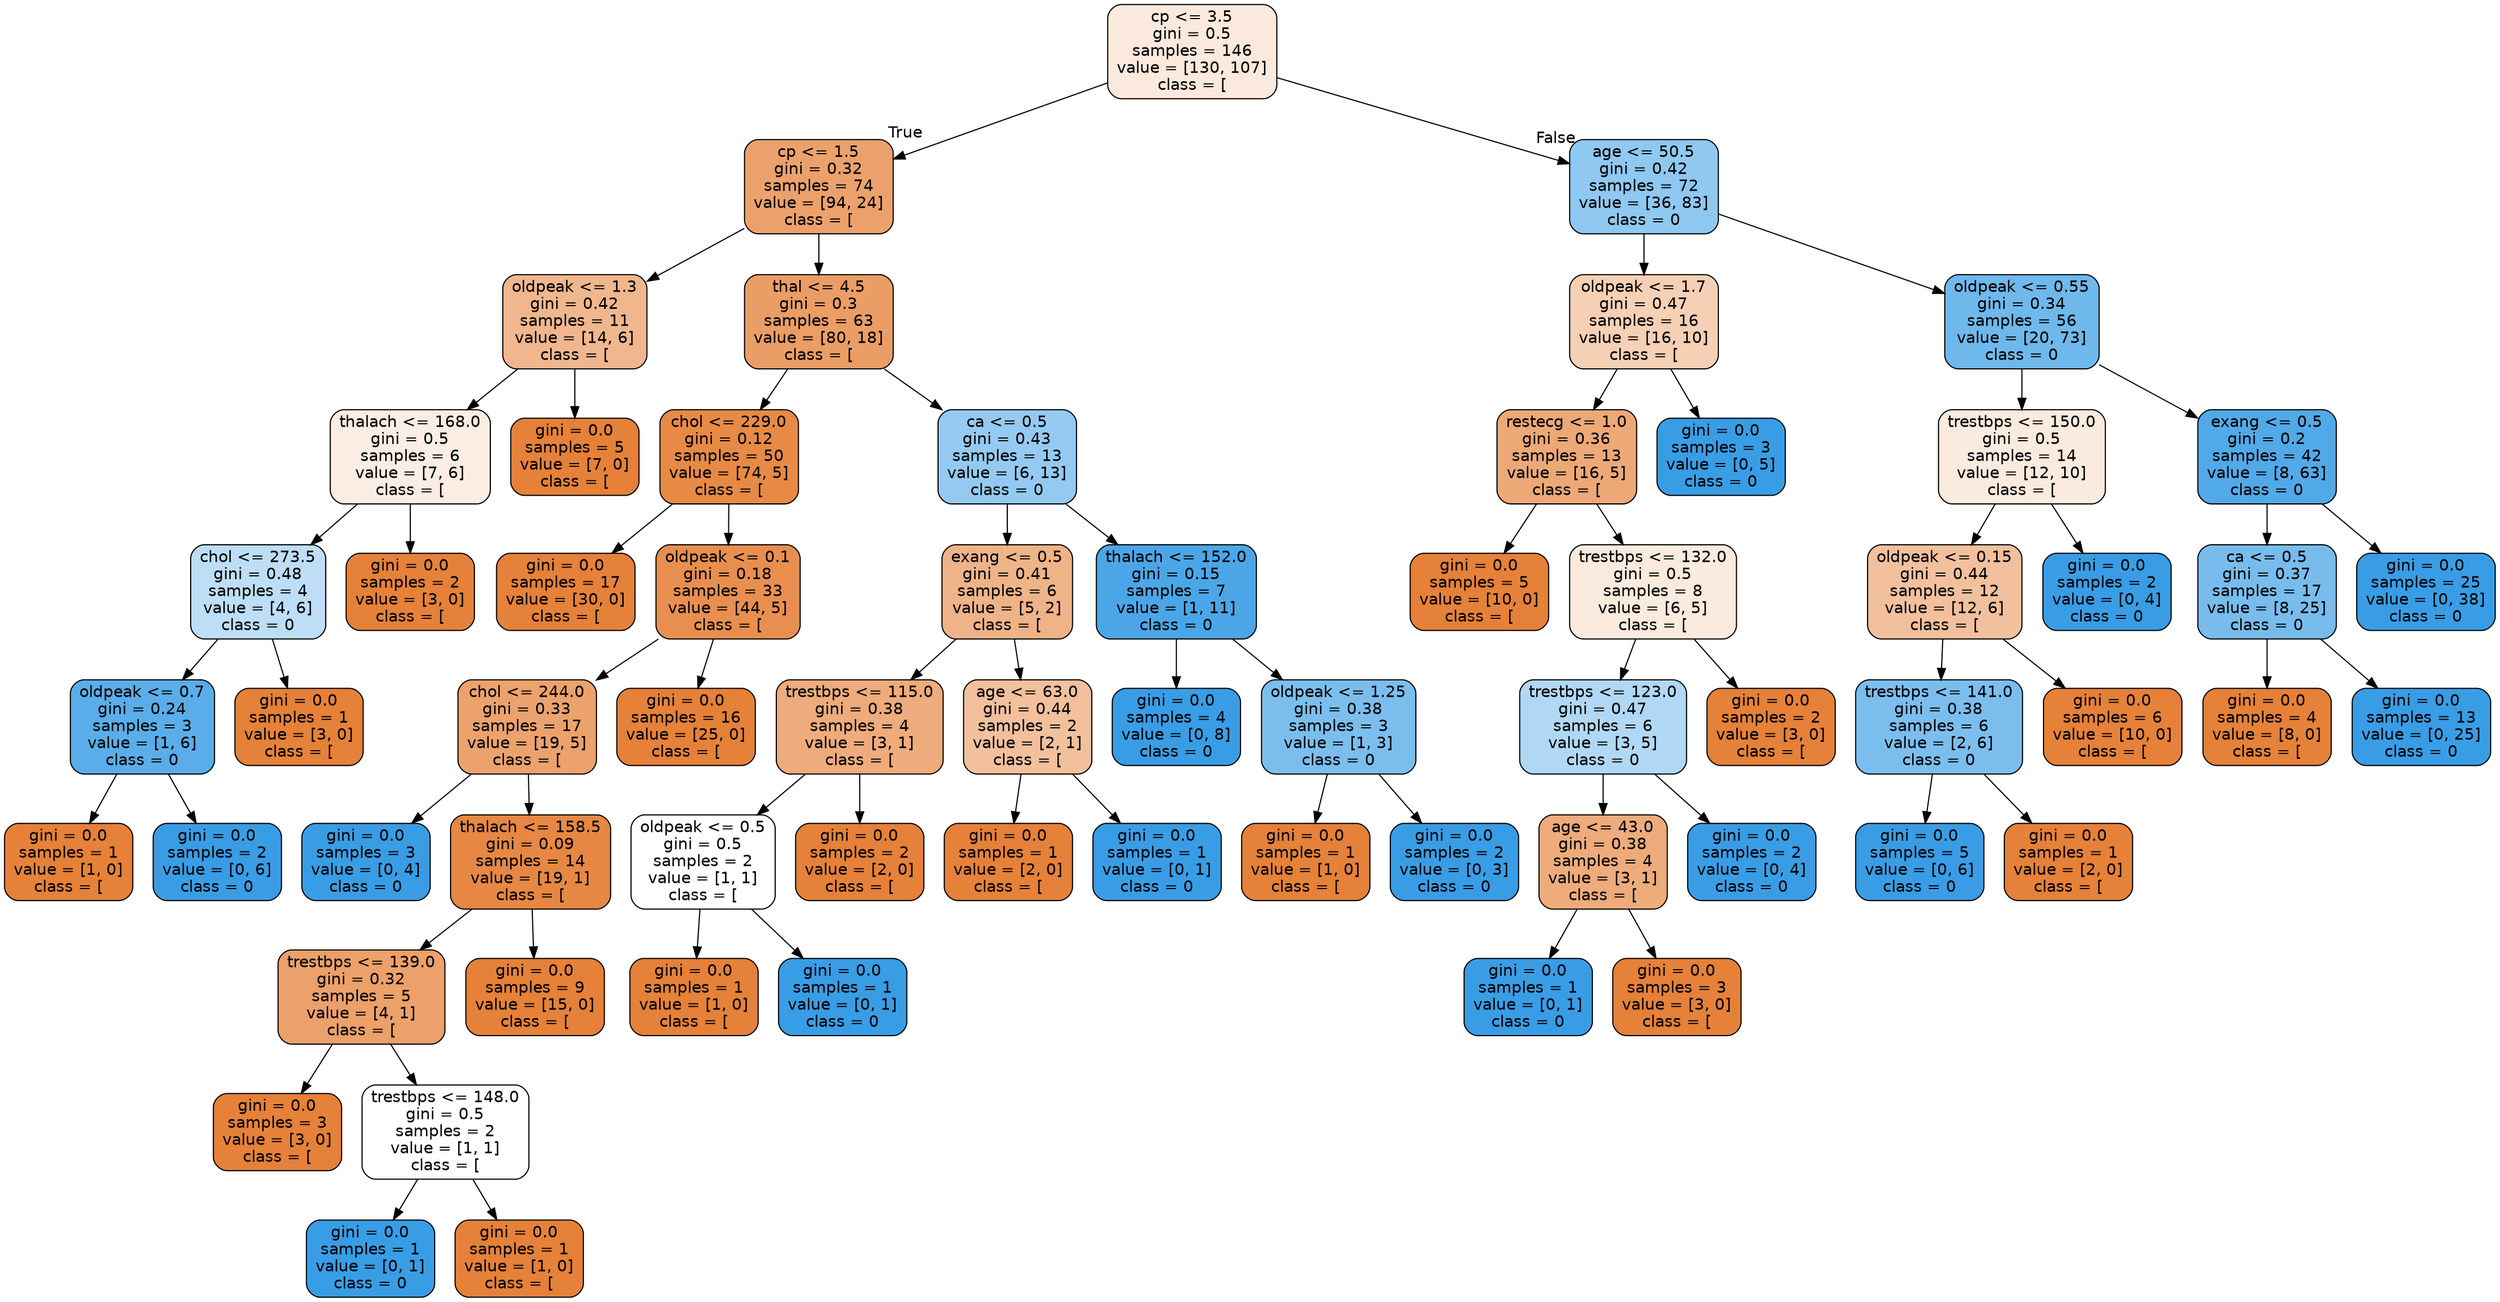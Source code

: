 digraph Tree {
node [shape=box, style="filled, rounded", color="black", fontname=helvetica] ;
edge [fontname=helvetica] ;
0 [label="cp <= 3.5\ngini = 0.5\nsamples = 146\nvalue = [130, 107]\nclass = [", fillcolor="#fae9dc"] ;
1 [label="cp <= 1.5\ngini = 0.32\nsamples = 74\nvalue = [94, 24]\nclass = [", fillcolor="#eca16c"] ;
0 -> 1 [labeldistance=2.5, labelangle=45, headlabel="True"] ;
2 [label="oldpeak <= 1.3\ngini = 0.42\nsamples = 11\nvalue = [14, 6]\nclass = [", fillcolor="#f0b78e"] ;
1 -> 2 ;
3 [label="thalach <= 168.0\ngini = 0.5\nsamples = 6\nvalue = [7, 6]\nclass = [", fillcolor="#fbede3"] ;
2 -> 3 ;
4 [label="chol <= 273.5\ngini = 0.48\nsamples = 4\nvalue = [4, 6]\nclass = 0", fillcolor="#bddef6"] ;
3 -> 4 ;
5 [label="oldpeak <= 0.7\ngini = 0.24\nsamples = 3\nvalue = [1, 6]\nclass = 0", fillcolor="#5aade9"] ;
4 -> 5 ;
6 [label="gini = 0.0\nsamples = 1\nvalue = [1, 0]\nclass = [", fillcolor="#e58139"] ;
5 -> 6 ;
7 [label="gini = 0.0\nsamples = 2\nvalue = [0, 6]\nclass = 0", fillcolor="#399de5"] ;
5 -> 7 ;
8 [label="gini = 0.0\nsamples = 1\nvalue = [3, 0]\nclass = [", fillcolor="#e58139"] ;
4 -> 8 ;
9 [label="gini = 0.0\nsamples = 2\nvalue = [3, 0]\nclass = [", fillcolor="#e58139"] ;
3 -> 9 ;
10 [label="gini = 0.0\nsamples = 5\nvalue = [7, 0]\nclass = [", fillcolor="#e58139"] ;
2 -> 10 ;
11 [label="thal <= 4.5\ngini = 0.3\nsamples = 63\nvalue = [80, 18]\nclass = [", fillcolor="#eb9d66"] ;
1 -> 11 ;
12 [label="chol <= 229.0\ngini = 0.12\nsamples = 50\nvalue = [74, 5]\nclass = [", fillcolor="#e78a46"] ;
11 -> 12 ;
13 [label="gini = 0.0\nsamples = 17\nvalue = [30, 0]\nclass = [", fillcolor="#e58139"] ;
12 -> 13 ;
14 [label="oldpeak <= 0.1\ngini = 0.18\nsamples = 33\nvalue = [44, 5]\nclass = [", fillcolor="#e88f50"] ;
12 -> 14 ;
15 [label="chol <= 244.0\ngini = 0.33\nsamples = 17\nvalue = [19, 5]\nclass = [", fillcolor="#eca26d"] ;
14 -> 15 ;
16 [label="gini = 0.0\nsamples = 3\nvalue = [0, 4]\nclass = 0", fillcolor="#399de5"] ;
15 -> 16 ;
17 [label="thalach <= 158.5\ngini = 0.09\nsamples = 14\nvalue = [19, 1]\nclass = [", fillcolor="#e68843"] ;
15 -> 17 ;
18 [label="trestbps <= 139.0\ngini = 0.32\nsamples = 5\nvalue = [4, 1]\nclass = [", fillcolor="#eca06a"] ;
17 -> 18 ;
19 [label="gini = 0.0\nsamples = 3\nvalue = [3, 0]\nclass = [", fillcolor="#e58139"] ;
18 -> 19 ;
20 [label="trestbps <= 148.0\ngini = 0.5\nsamples = 2\nvalue = [1, 1]\nclass = [", fillcolor="#ffffff"] ;
18 -> 20 ;
21 [label="gini = 0.0\nsamples = 1\nvalue = [0, 1]\nclass = 0", fillcolor="#399de5"] ;
20 -> 21 ;
22 [label="gini = 0.0\nsamples = 1\nvalue = [1, 0]\nclass = [", fillcolor="#e58139"] ;
20 -> 22 ;
23 [label="gini = 0.0\nsamples = 9\nvalue = [15, 0]\nclass = [", fillcolor="#e58139"] ;
17 -> 23 ;
24 [label="gini = 0.0\nsamples = 16\nvalue = [25, 0]\nclass = [", fillcolor="#e58139"] ;
14 -> 24 ;
25 [label="ca <= 0.5\ngini = 0.43\nsamples = 13\nvalue = [6, 13]\nclass = 0", fillcolor="#94caf1"] ;
11 -> 25 ;
26 [label="exang <= 0.5\ngini = 0.41\nsamples = 6\nvalue = [5, 2]\nclass = [", fillcolor="#efb388"] ;
25 -> 26 ;
27 [label="trestbps <= 115.0\ngini = 0.38\nsamples = 4\nvalue = [3, 1]\nclass = [", fillcolor="#eeab7b"] ;
26 -> 27 ;
28 [label="oldpeak <= 0.5\ngini = 0.5\nsamples = 2\nvalue = [1, 1]\nclass = [", fillcolor="#ffffff"] ;
27 -> 28 ;
29 [label="gini = 0.0\nsamples = 1\nvalue = [1, 0]\nclass = [", fillcolor="#e58139"] ;
28 -> 29 ;
30 [label="gini = 0.0\nsamples = 1\nvalue = [0, 1]\nclass = 0", fillcolor="#399de5"] ;
28 -> 30 ;
31 [label="gini = 0.0\nsamples = 2\nvalue = [2, 0]\nclass = [", fillcolor="#e58139"] ;
27 -> 31 ;
32 [label="age <= 63.0\ngini = 0.44\nsamples = 2\nvalue = [2, 1]\nclass = [", fillcolor="#f2c09c"] ;
26 -> 32 ;
33 [label="gini = 0.0\nsamples = 1\nvalue = [2, 0]\nclass = [", fillcolor="#e58139"] ;
32 -> 33 ;
34 [label="gini = 0.0\nsamples = 1\nvalue = [0, 1]\nclass = 0", fillcolor="#399de5"] ;
32 -> 34 ;
35 [label="thalach <= 152.0\ngini = 0.15\nsamples = 7\nvalue = [1, 11]\nclass = 0", fillcolor="#4ba6e7"] ;
25 -> 35 ;
36 [label="gini = 0.0\nsamples = 4\nvalue = [0, 8]\nclass = 0", fillcolor="#399de5"] ;
35 -> 36 ;
37 [label="oldpeak <= 1.25\ngini = 0.38\nsamples = 3\nvalue = [1, 3]\nclass = 0", fillcolor="#7bbeee"] ;
35 -> 37 ;
38 [label="gini = 0.0\nsamples = 1\nvalue = [1, 0]\nclass = [", fillcolor="#e58139"] ;
37 -> 38 ;
39 [label="gini = 0.0\nsamples = 2\nvalue = [0, 3]\nclass = 0", fillcolor="#399de5"] ;
37 -> 39 ;
40 [label="age <= 50.5\ngini = 0.42\nsamples = 72\nvalue = [36, 83]\nclass = 0", fillcolor="#8fc8f0"] ;
0 -> 40 [labeldistance=2.5, labelangle=-45, headlabel="False"] ;
41 [label="oldpeak <= 1.7\ngini = 0.47\nsamples = 16\nvalue = [16, 10]\nclass = [", fillcolor="#f5d0b5"] ;
40 -> 41 ;
42 [label="restecg <= 1.0\ngini = 0.36\nsamples = 13\nvalue = [16, 5]\nclass = [", fillcolor="#eda877"] ;
41 -> 42 ;
43 [label="gini = 0.0\nsamples = 5\nvalue = [10, 0]\nclass = [", fillcolor="#e58139"] ;
42 -> 43 ;
44 [label="trestbps <= 132.0\ngini = 0.5\nsamples = 8\nvalue = [6, 5]\nclass = [", fillcolor="#fbeade"] ;
42 -> 44 ;
45 [label="trestbps <= 123.0\ngini = 0.47\nsamples = 6\nvalue = [3, 5]\nclass = 0", fillcolor="#b0d8f5"] ;
44 -> 45 ;
46 [label="age <= 43.0\ngini = 0.38\nsamples = 4\nvalue = [3, 1]\nclass = [", fillcolor="#eeab7b"] ;
45 -> 46 ;
47 [label="gini = 0.0\nsamples = 1\nvalue = [0, 1]\nclass = 0", fillcolor="#399de5"] ;
46 -> 47 ;
48 [label="gini = 0.0\nsamples = 3\nvalue = [3, 0]\nclass = [", fillcolor="#e58139"] ;
46 -> 48 ;
49 [label="gini = 0.0\nsamples = 2\nvalue = [0, 4]\nclass = 0", fillcolor="#399de5"] ;
45 -> 49 ;
50 [label="gini = 0.0\nsamples = 2\nvalue = [3, 0]\nclass = [", fillcolor="#e58139"] ;
44 -> 50 ;
51 [label="gini = 0.0\nsamples = 3\nvalue = [0, 5]\nclass = 0", fillcolor="#399de5"] ;
41 -> 51 ;
52 [label="oldpeak <= 0.55\ngini = 0.34\nsamples = 56\nvalue = [20, 73]\nclass = 0", fillcolor="#6fb8ec"] ;
40 -> 52 ;
53 [label="trestbps <= 150.0\ngini = 0.5\nsamples = 14\nvalue = [12, 10]\nclass = [", fillcolor="#fbeade"] ;
52 -> 53 ;
54 [label="oldpeak <= 0.15\ngini = 0.44\nsamples = 12\nvalue = [12, 6]\nclass = [", fillcolor="#f2c09c"] ;
53 -> 54 ;
55 [label="trestbps <= 141.0\ngini = 0.38\nsamples = 6\nvalue = [2, 6]\nclass = 0", fillcolor="#7bbeee"] ;
54 -> 55 ;
56 [label="gini = 0.0\nsamples = 5\nvalue = [0, 6]\nclass = 0", fillcolor="#399de5"] ;
55 -> 56 ;
57 [label="gini = 0.0\nsamples = 1\nvalue = [2, 0]\nclass = [", fillcolor="#e58139"] ;
55 -> 57 ;
58 [label="gini = 0.0\nsamples = 6\nvalue = [10, 0]\nclass = [", fillcolor="#e58139"] ;
54 -> 58 ;
59 [label="gini = 0.0\nsamples = 2\nvalue = [0, 4]\nclass = 0", fillcolor="#399de5"] ;
53 -> 59 ;
60 [label="exang <= 0.5\ngini = 0.2\nsamples = 42\nvalue = [8, 63]\nclass = 0", fillcolor="#52a9e8"] ;
52 -> 60 ;
61 [label="ca <= 0.5\ngini = 0.37\nsamples = 17\nvalue = [8, 25]\nclass = 0", fillcolor="#78bced"] ;
60 -> 61 ;
62 [label="gini = 0.0\nsamples = 4\nvalue = [8, 0]\nclass = [", fillcolor="#e58139"] ;
61 -> 62 ;
63 [label="gini = 0.0\nsamples = 13\nvalue = [0, 25]\nclass = 0", fillcolor="#399de5"] ;
61 -> 63 ;
64 [label="gini = 0.0\nsamples = 25\nvalue = [0, 38]\nclass = 0", fillcolor="#399de5"] ;
60 -> 64 ;
}